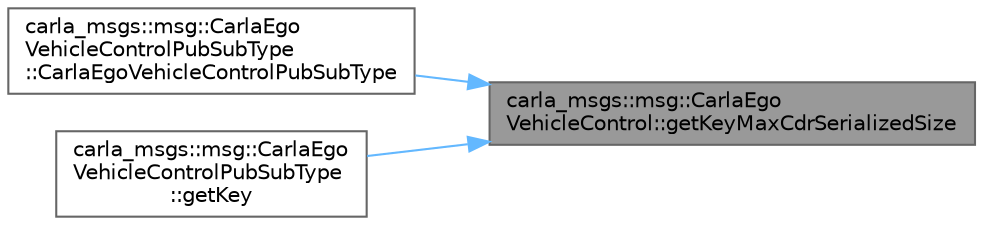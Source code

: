 digraph "carla_msgs::msg::CarlaEgoVehicleControl::getKeyMaxCdrSerializedSize"
{
 // INTERACTIVE_SVG=YES
 // LATEX_PDF_SIZE
  bgcolor="transparent";
  edge [fontname=Helvetica,fontsize=10,labelfontname=Helvetica,labelfontsize=10];
  node [fontname=Helvetica,fontsize=10,shape=box,height=0.2,width=0.4];
  rankdir="RL";
  Node1 [id="Node000001",label="carla_msgs::msg::CarlaEgo\lVehicleControl::getKeyMaxCdrSerializedSize",height=0.2,width=0.4,color="gray40", fillcolor="grey60", style="filled", fontcolor="black",tooltip="This function returns the maximum serialized size of the Key of an object depending on the buffer ali..."];
  Node1 -> Node2 [id="edge1_Node000001_Node000002",dir="back",color="steelblue1",style="solid",tooltip=" "];
  Node2 [id="Node000002",label="carla_msgs::msg::CarlaEgo\lVehicleControlPubSubType\l::CarlaEgoVehicleControlPubSubType",height=0.2,width=0.4,color="grey40", fillcolor="white", style="filled",URL="$d2/d09/classcarla__msgs_1_1msg_1_1CarlaEgoVehicleControlPubSubType.html#a9581e1b7d2cc28a40379709edc589840",tooltip=" "];
  Node1 -> Node3 [id="edge2_Node000001_Node000003",dir="back",color="steelblue1",style="solid",tooltip=" "];
  Node3 [id="Node000003",label="carla_msgs::msg::CarlaEgo\lVehicleControlPubSubType\l::getKey",height=0.2,width=0.4,color="grey40", fillcolor="white", style="filled",URL="$d2/d09/classcarla__msgs_1_1msg_1_1CarlaEgoVehicleControlPubSubType.html#a8ffca468bc675ae8c2365e804ddd4a77",tooltip=" "];
}
